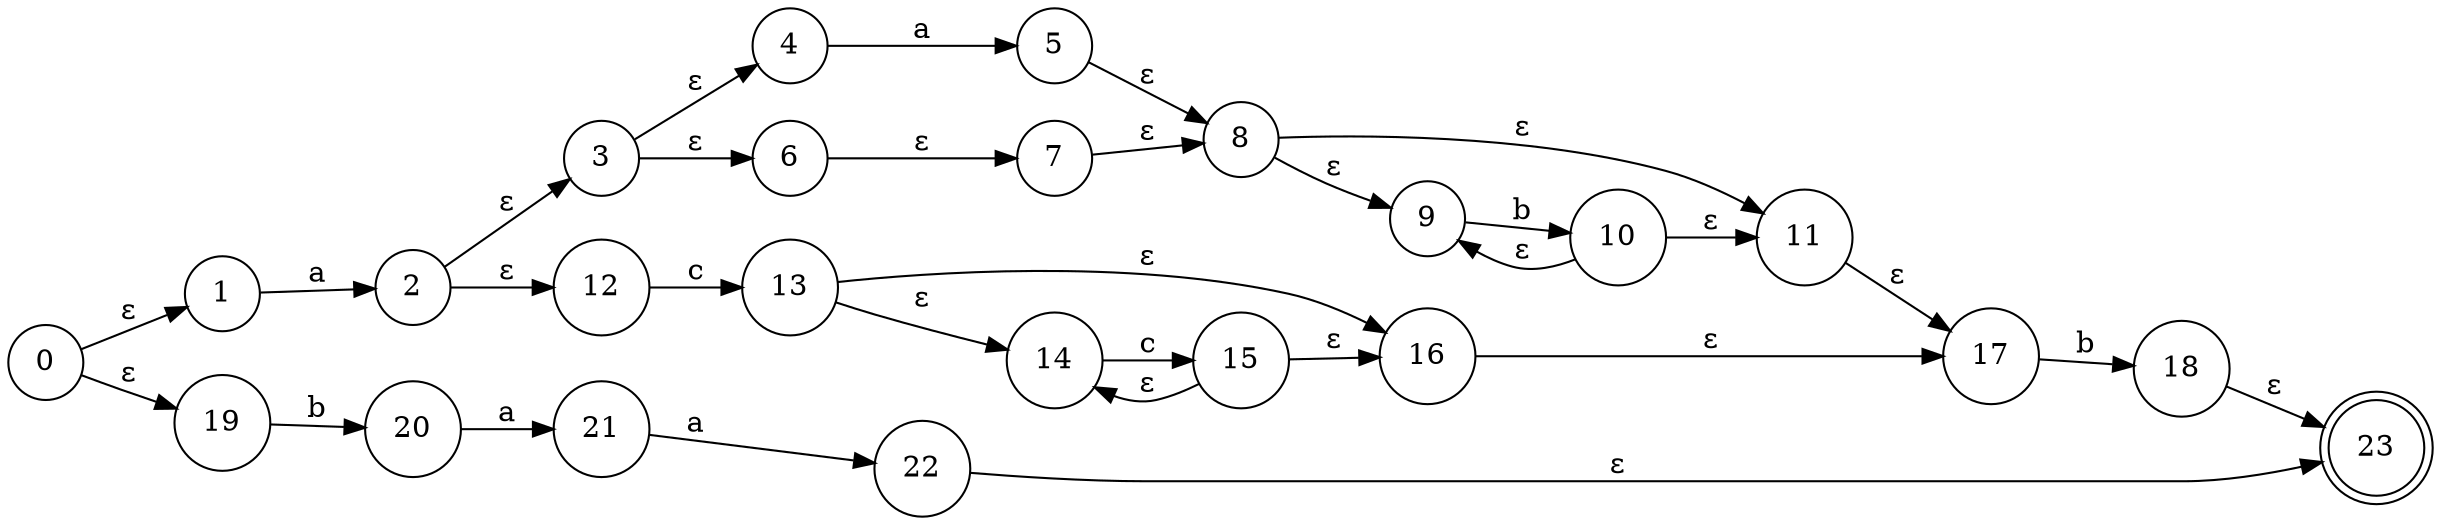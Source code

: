 // resultado
digraph AFN {
	graph [rankdir=LR]
	2806201453584 [label=0 shape=circle]
	2806201460640 [label=23 shape=doublecircle]
	2806201465248 [label=1 shape=circle]
	2806201464864 [label=2 shape=circle]
	2806201464480 [label=3 shape=circle]
	2806201464288 [label=4 shape=circle]
	2806201464192 [label=5 shape=circle]
	2806201463808 [label=6 shape=circle]
	2806201463712 [label=7 shape=circle]
	2806201464384 [label=8 shape=circle]
	2806201462656 [label=11 shape=circle]
	2806201463040 [label=9 shape=circle]
	2806201462944 [label=10 shape=circle]
	2806201462176 [label=12 shape=circle]
	2806201461792 [label=13 shape=circle]
	2806201461216 [label=16 shape=circle]
	2806201461600 [label=14 shape=circle]
	2806201461504 [label=15 shape=circle]
	2806201465392 [label=17 shape=circle]
	2806201464576 [label=18 shape=circle]
	2806201454640 [label=19 shape=circle]
	2806201454112 [label=20 shape=circle]
	2806201455456 [label=21 shape=circle]
	2806201460256 [label=22 shape=circle]
	2806201453584 -> 2806201465248 [label="ε"]
	2806201453584 -> 2806201454640 [label="ε"]
	2806201465248 -> 2806201464864 [label=a]
	2806201464864 -> 2806201464480 [label="ε"]
	2806201464864 -> 2806201462176 [label="ε"]
	2806201464480 -> 2806201464288 [label="ε"]
	2806201464480 -> 2806201463808 [label="ε"]
	2806201464288 -> 2806201464192 [label=a]
	2806201464192 -> 2806201464384 [label="ε"]
	2806201463808 -> 2806201463712 [label="ε"]
	2806201463712 -> 2806201464384 [label="ε"]
	2806201464384 -> 2806201463040 [label="ε"]
	2806201464384 -> 2806201462656 [label="ε"]
	2806201462656 -> 2806201465392 [label="ε"]
	2806201463040 -> 2806201462944 [label=b]
	2806201462944 -> 2806201462656 [label="ε"]
	2806201462944 -> 2806201463040 [label="ε"]
	2806201462176 -> 2806201461792 [label=c]
	2806201461792 -> 2806201461600 [label="ε"]
	2806201461792 -> 2806201461216 [label="ε"]
	2806201461216 -> 2806201465392 [label="ε"]
	2806201461600 -> 2806201461504 [label=c]
	2806201461504 -> 2806201461216 [label="ε"]
	2806201461504 -> 2806201461600 [label="ε"]
	2806201465392 -> 2806201464576 [label=b]
	2806201464576 -> 2806201460640 [label="ε"]
	2806201454640 -> 2806201454112 [label=b]
	2806201454112 -> 2806201455456 [label=a]
	2806201455456 -> 2806201460256 [label=a]
	2806201460256 -> 2806201460640 [label="ε"]
}
